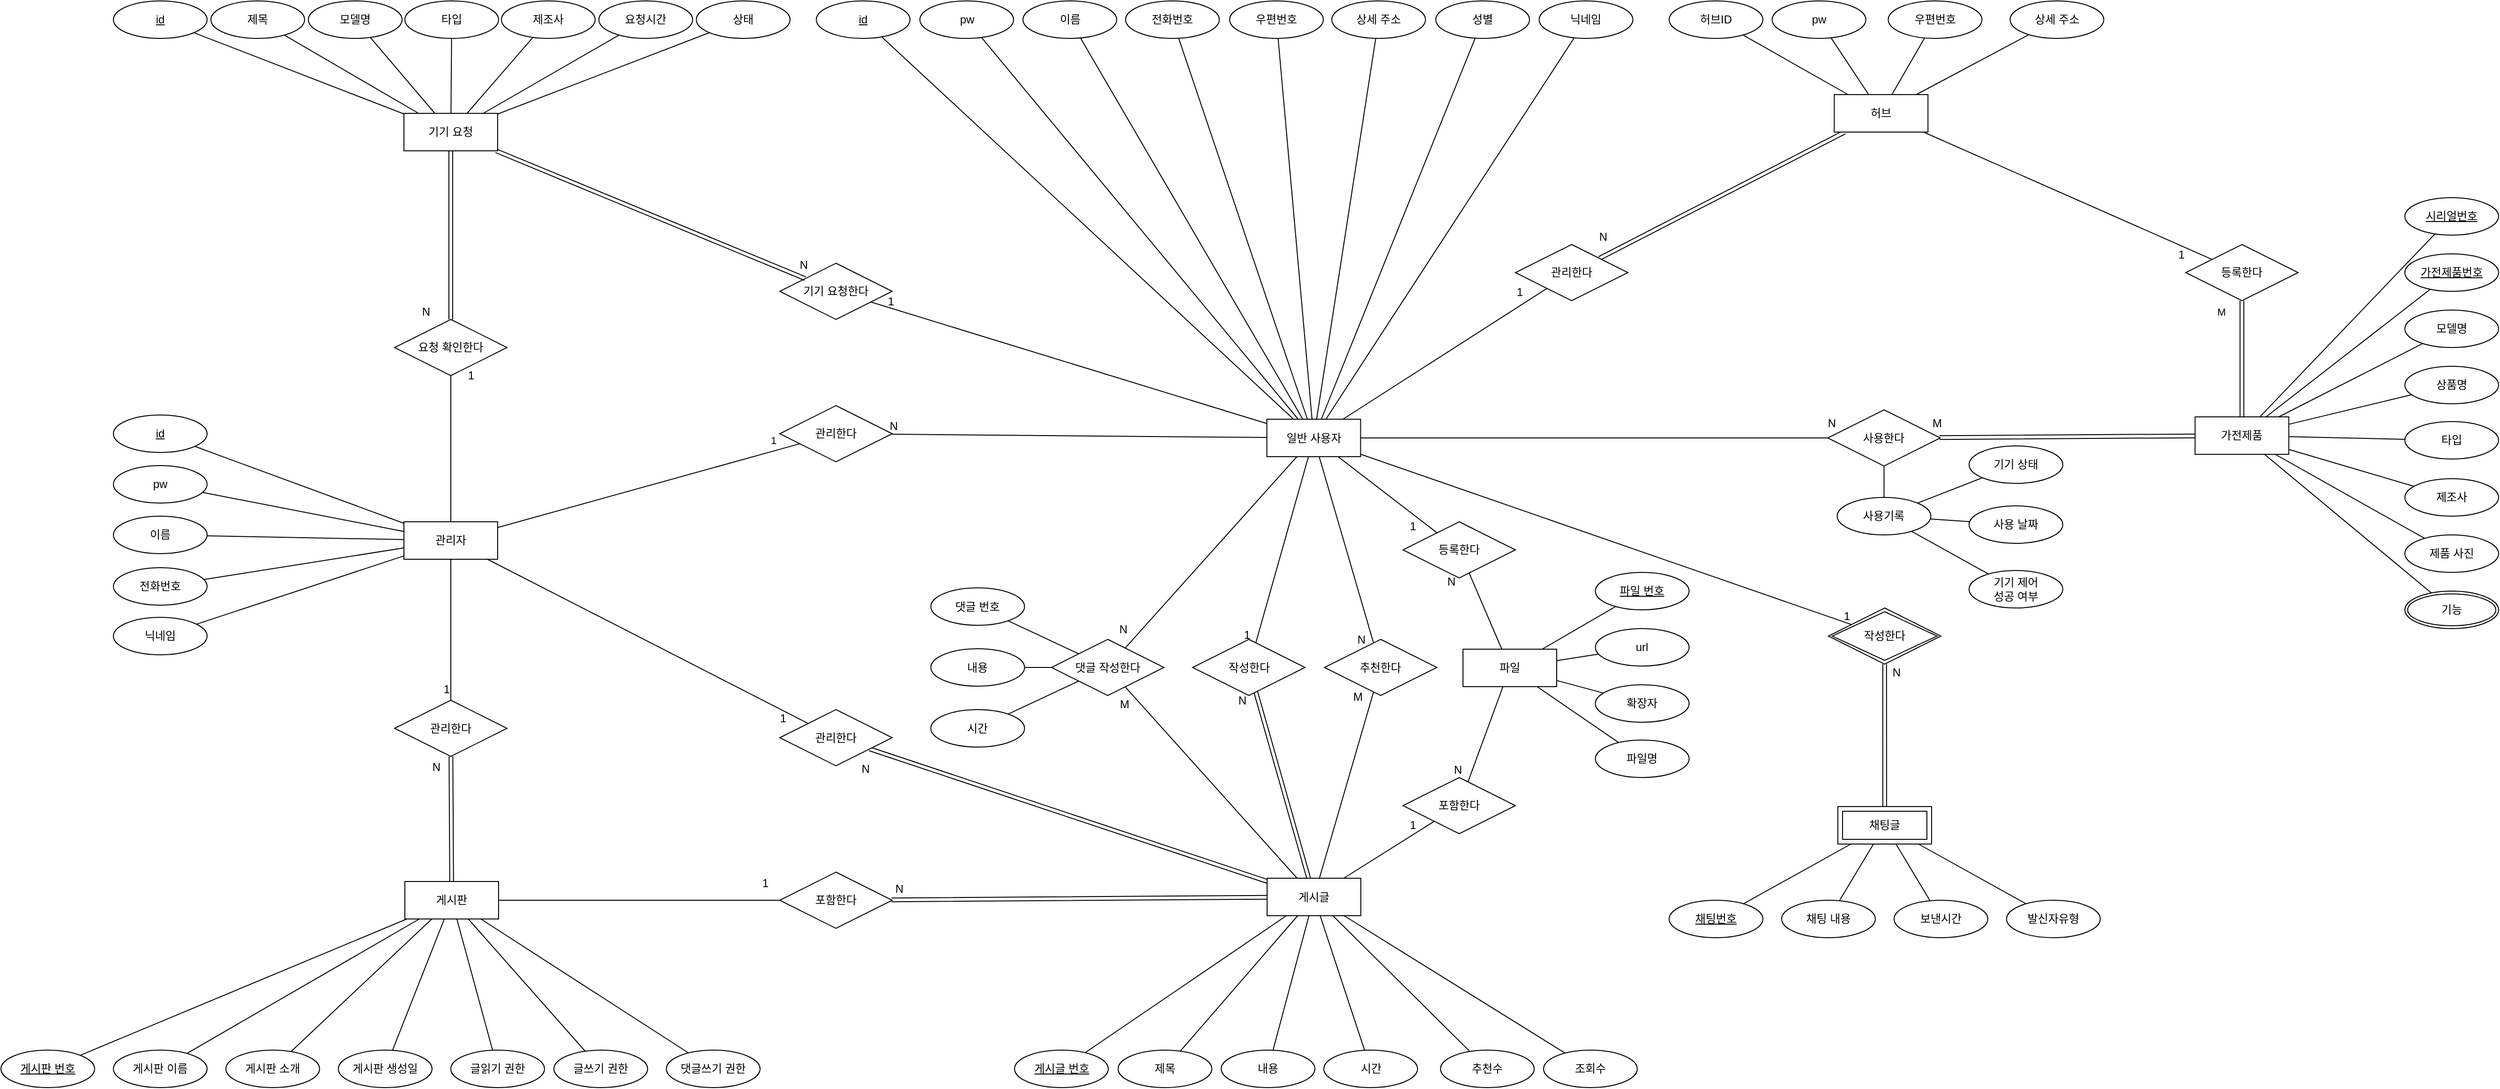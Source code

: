 <mxfile version="24.4.0" type="github">
  <diagram id="R2lEEEUBdFMjLlhIrx00" name="Page-1">
    <mxGraphModel dx="2443" dy="1958" grid="1" gridSize="10" guides="1" tooltips="1" connect="1" arrows="1" fold="1" page="1" pageScale="1" pageWidth="850" pageHeight="1100" math="0" shadow="0" extFonts="Permanent Marker^https://fonts.googleapis.com/css?family=Permanent+Marker">
      <root>
        <mxCell id="0" />
        <mxCell id="1" parent="0" />
        <mxCell id="zzOYVuTNmJR2LdVduC2C-1" value="일반 사용자" style="whiteSpace=wrap;html=1;align=center;" parent="1" vertex="1">
          <mxGeometry x="700.74" y="286.5" width="100" height="40" as="geometry" />
        </mxCell>
        <mxCell id="zzOYVuTNmJR2LdVduC2C-2" value="id" style="ellipse;whiteSpace=wrap;html=1;align=center;fontStyle=4;" parent="1" vertex="1">
          <mxGeometry x="220" y="-160" width="100" height="40" as="geometry" />
        </mxCell>
        <mxCell id="zzOYVuTNmJR2LdVduC2C-3" value="pw" style="ellipse;whiteSpace=wrap;html=1;align=center;" parent="1" vertex="1">
          <mxGeometry x="330.51" y="-160" width="100" height="40" as="geometry" />
        </mxCell>
        <mxCell id="zzOYVuTNmJR2LdVduC2C-4" value="이름" style="ellipse;whiteSpace=wrap;html=1;align=center;" parent="1" vertex="1">
          <mxGeometry x="440.51" y="-160" width="100" height="40" as="geometry" />
        </mxCell>
        <mxCell id="zzOYVuTNmJR2LdVduC2C-5" value="전화번호" style="ellipse;whiteSpace=wrap;html=1;align=center;" parent="1" vertex="1">
          <mxGeometry x="550.0" y="-160" width="100" height="40" as="geometry" />
        </mxCell>
        <mxCell id="zzOYVuTNmJR2LdVduC2C-6" value="성별" style="ellipse;whiteSpace=wrap;html=1;align=center;" parent="1" vertex="1">
          <mxGeometry x="880.99" y="-160" width="100" height="40" as="geometry" />
        </mxCell>
        <mxCell id="zzOYVuTNmJR2LdVduC2C-7" value="우편번호" style="ellipse;whiteSpace=wrap;html=1;align=center;" parent="1" vertex="1">
          <mxGeometry x="1363.75" y="-160" width="100" height="40" as="geometry" />
        </mxCell>
        <mxCell id="zzOYVuTNmJR2LdVduC2C-8" value="상세 주소" style="ellipse;whiteSpace=wrap;html=1;align=center;" parent="1" vertex="1">
          <mxGeometry x="1493.75" y="-160" width="100" height="40" as="geometry" />
        </mxCell>
        <mxCell id="zzOYVuTNmJR2LdVduC2C-9" value="" style="endArrow=none;html=1;rounded=0;" parent="1" source="zzOYVuTNmJR2LdVduC2C-2" target="zzOYVuTNmJR2LdVduC2C-1" edge="1">
          <mxGeometry relative="1" as="geometry">
            <mxPoint x="461" y="232" as="sourcePoint" />
            <mxPoint x="221" y="305" as="targetPoint" />
          </mxGeometry>
        </mxCell>
        <mxCell id="zzOYVuTNmJR2LdVduC2C-10" value="" style="endArrow=none;html=1;rounded=0;" parent="1" source="zzOYVuTNmJR2LdVduC2C-3" target="zzOYVuTNmJR2LdVduC2C-1" edge="1">
          <mxGeometry relative="1" as="geometry">
            <mxPoint x="765" y="235" as="sourcePoint" />
            <mxPoint x="944" y="310" as="targetPoint" />
          </mxGeometry>
        </mxCell>
        <mxCell id="zzOYVuTNmJR2LdVduC2C-11" value="" style="endArrow=none;html=1;rounded=0;" parent="1" source="zzOYVuTNmJR2LdVduC2C-4" target="zzOYVuTNmJR2LdVduC2C-1" edge="1">
          <mxGeometry relative="1" as="geometry">
            <mxPoint x="775" y="245" as="sourcePoint" />
            <mxPoint x="954" y="320" as="targetPoint" />
          </mxGeometry>
        </mxCell>
        <mxCell id="zzOYVuTNmJR2LdVduC2C-12" value="" style="endArrow=none;html=1;rounded=0;" parent="1" source="zzOYVuTNmJR2LdVduC2C-7" target="zzOYVuTNmJR2LdVduC2C-161" edge="1">
          <mxGeometry relative="1" as="geometry">
            <mxPoint x="1549.74" y="243.39" as="sourcePoint" />
            <mxPoint x="1370.833" y="-40" as="targetPoint" />
          </mxGeometry>
        </mxCell>
        <mxCell id="zzOYVuTNmJR2LdVduC2C-13" value="" style="endArrow=none;html=1;rounded=0;" parent="1" source="zzOYVuTNmJR2LdVduC2C-8" target="zzOYVuTNmJR2LdVduC2C-161" edge="1">
          <mxGeometry relative="1" as="geometry">
            <mxPoint x="1559.74" y="253.39" as="sourcePoint" />
            <mxPoint x="1392.5" y="-40" as="targetPoint" />
          </mxGeometry>
        </mxCell>
        <mxCell id="zzOYVuTNmJR2LdVduC2C-14" value="" style="endArrow=none;html=1;rounded=0;" parent="1" source="zzOYVuTNmJR2LdVduC2C-5" target="zzOYVuTNmJR2LdVduC2C-1" edge="1">
          <mxGeometry relative="1" as="geometry">
            <mxPoint x="805" y="275" as="sourcePoint" />
            <mxPoint x="984" y="350" as="targetPoint" />
          </mxGeometry>
        </mxCell>
        <mxCell id="zzOYVuTNmJR2LdVduC2C-15" value="" style="endArrow=none;html=1;rounded=0;" parent="1" source="zzOYVuTNmJR2LdVduC2C-6" target="zzOYVuTNmJR2LdVduC2C-1" edge="1">
          <mxGeometry relative="1" as="geometry">
            <mxPoint x="815" y="285" as="sourcePoint" />
            <mxPoint x="994" y="360" as="targetPoint" />
          </mxGeometry>
        </mxCell>
        <mxCell id="zzOYVuTNmJR2LdVduC2C-16" value="닉네임" style="ellipse;whiteSpace=wrap;html=1;align=center;" parent="1" vertex="1">
          <mxGeometry x="991.26" y="-160" width="100" height="40" as="geometry" />
        </mxCell>
        <mxCell id="zzOYVuTNmJR2LdVduC2C-17" value="" style="endArrow=none;html=1;rounded=0;" parent="1" source="zzOYVuTNmJR2LdVduC2C-16" target="zzOYVuTNmJR2LdVduC2C-1" edge="1">
          <mxGeometry relative="1" as="geometry">
            <mxPoint x="1467" y="229" as="sourcePoint" />
            <mxPoint x="1041" y="319" as="targetPoint" />
          </mxGeometry>
        </mxCell>
        <mxCell id="zzOYVuTNmJR2LdVduC2C-18" value="게시글" style="whiteSpace=wrap;html=1;align=center;" parent="1" vertex="1">
          <mxGeometry x="701" y="776.5" width="100" height="40" as="geometry" />
        </mxCell>
        <mxCell id="zzOYVuTNmJR2LdVduC2C-19" value="" style="endArrow=none;html=1;rounded=0;" parent="1" source="zzOYVuTNmJR2LdVduC2C-96" target="zzOYVuTNmJR2LdVduC2C-18" edge="1">
          <mxGeometry relative="1" as="geometry">
            <mxPoint x="411" y="722" as="sourcePoint" />
            <mxPoint x="171" y="795" as="targetPoint" />
          </mxGeometry>
        </mxCell>
        <mxCell id="zzOYVuTNmJR2LdVduC2C-20" value="" style="endArrow=none;html=1;rounded=0;" parent="1" source="zzOYVuTNmJR2LdVduC2C-91" target="zzOYVuTNmJR2LdVduC2C-18" edge="1">
          <mxGeometry relative="1" as="geometry">
            <mxPoint x="725" y="735" as="sourcePoint" />
            <mxPoint x="904" y="810" as="targetPoint" />
          </mxGeometry>
        </mxCell>
        <mxCell id="zzOYVuTNmJR2LdVduC2C-21" value="" style="endArrow=none;html=1;rounded=0;" parent="1" source="zzOYVuTNmJR2LdVduC2C-92" target="zzOYVuTNmJR2LdVduC2C-18" edge="1">
          <mxGeometry relative="1" as="geometry">
            <mxPoint x="755" y="765" as="sourcePoint" />
            <mxPoint x="934" y="840" as="targetPoint" />
          </mxGeometry>
        </mxCell>
        <mxCell id="zzOYVuTNmJR2LdVduC2C-22" value="" style="endArrow=none;html=1;rounded=0;" parent="1" source="zzOYVuTNmJR2LdVduC2C-93" target="zzOYVuTNmJR2LdVduC2C-18" edge="1">
          <mxGeometry relative="1" as="geometry">
            <mxPoint x="1112" y="726" as="sourcePoint" />
            <mxPoint x="977" y="800" as="targetPoint" />
          </mxGeometry>
        </mxCell>
        <mxCell id="zzOYVuTNmJR2LdVduC2C-23" value="" style="endArrow=none;html=1;rounded=0;" parent="1" source="zzOYVuTNmJR2LdVduC2C-94" target="zzOYVuTNmJR2LdVduC2C-18" edge="1">
          <mxGeometry relative="1" as="geometry">
            <mxPoint x="1252" y="733" as="sourcePoint" />
            <mxPoint x="1001" y="814" as="targetPoint" />
          </mxGeometry>
        </mxCell>
        <mxCell id="zzOYVuTNmJR2LdVduC2C-24" value="" style="endArrow=none;html=1;rounded=0;" parent="1" source="zzOYVuTNmJR2LdVduC2C-95" target="zzOYVuTNmJR2LdVduC2C-18" edge="1">
          <mxGeometry relative="1" as="geometry">
            <mxPoint x="1495" y="718" as="sourcePoint" />
            <mxPoint x="991" y="811" as="targetPoint" />
          </mxGeometry>
        </mxCell>
        <mxCell id="zzOYVuTNmJR2LdVduC2C-25" value="" style="endArrow=none;html=1;rounded=0;" parent="1" source="zzOYVuTNmJR2LdVduC2C-1" target="zzOYVuTNmJR2LdVduC2C-89" edge="1">
          <mxGeometry relative="1" as="geometry">
            <mxPoint x="401" y="390" as="sourcePoint" />
            <mxPoint x="561" y="390" as="targetPoint" />
          </mxGeometry>
        </mxCell>
        <mxCell id="zzOYVuTNmJR2LdVduC2C-26" value="N" style="resizable=0;html=1;whiteSpace=wrap;align=right;verticalAlign=bottom;" parent="zzOYVuTNmJR2LdVduC2C-25" connectable="0" vertex="1">
          <mxGeometry x="1" relative="1" as="geometry">
            <mxPoint x="10" y="-7" as="offset" />
          </mxGeometry>
        </mxCell>
        <mxCell id="zzOYVuTNmJR2LdVduC2C-27" value="" style="endArrow=none;html=1;rounded=0;" parent="1" source="zzOYVuTNmJR2LdVduC2C-161" target="zzOYVuTNmJR2LdVduC2C-162" edge="1">
          <mxGeometry relative="1" as="geometry">
            <mxPoint x="1295.58" as="sourcePoint" />
            <mxPoint x="1291.754" y="110.432" as="targetPoint" />
          </mxGeometry>
        </mxCell>
        <mxCell id="zzOYVuTNmJR2LdVduC2C-28" value="1" style="resizable=0;html=1;whiteSpace=wrap;align=right;verticalAlign=bottom;" parent="zzOYVuTNmJR2LdVduC2C-27" connectable="0" vertex="1">
          <mxGeometry x="1" relative="1" as="geometry">
            <mxPoint x="-28" y="4" as="offset" />
          </mxGeometry>
        </mxCell>
        <mxCell id="zzOYVuTNmJR2LdVduC2C-29" value="" style="endArrow=none;html=1;rounded=0;" parent="1" source="zzOYVuTNmJR2LdVduC2C-1" target="zzOYVuTNmJR2LdVduC2C-72" edge="1">
          <mxGeometry relative="1" as="geometry">
            <mxPoint x="611" y="416.5" as="sourcePoint" />
            <mxPoint x="771" y="416.5" as="targetPoint" />
          </mxGeometry>
        </mxCell>
        <mxCell id="zzOYVuTNmJR2LdVduC2C-30" value="N" style="resizable=0;html=1;whiteSpace=wrap;align=right;verticalAlign=bottom;" parent="zzOYVuTNmJR2LdVduC2C-29" connectable="0" vertex="1">
          <mxGeometry x="1" relative="1" as="geometry">
            <mxPoint x="9" as="offset" />
          </mxGeometry>
        </mxCell>
        <mxCell id="zzOYVuTNmJR2LdVduC2C-31" value="1" style="endArrow=none;html=1;rounded=0;" parent="1" source="zzOYVuTNmJR2LdVduC2C-97" target="zzOYVuTNmJR2LdVduC2C-72" edge="1">
          <mxGeometry x="0.843" y="11" relative="1" as="geometry">
            <mxPoint x="611" y="416.5" as="sourcePoint" />
            <mxPoint x="771" y="416.5" as="targetPoint" />
            <mxPoint as="offset" />
          </mxGeometry>
        </mxCell>
        <mxCell id="zzOYVuTNmJR2LdVduC2C-32" value="1" style="resizable=0;html=1;whiteSpace=wrap;align=right;verticalAlign=bottom;" parent="zzOYVuTNmJR2LdVduC2C-31" connectable="0" vertex="1">
          <mxGeometry x="1" relative="1" as="geometry">
            <mxPoint x="-1" y="1" as="offset" />
          </mxGeometry>
        </mxCell>
        <mxCell id="zzOYVuTNmJR2LdVduC2C-33" value="작성한다" style="shape=rhombus;perimeter=rhombusPerimeter;whiteSpace=wrap;html=1;align=center;" parent="1" vertex="1">
          <mxGeometry x="621.51" y="521.5" width="120" height="60" as="geometry" />
        </mxCell>
        <mxCell id="zzOYVuTNmJR2LdVduC2C-34" value="추천한다" style="shape=rhombus;perimeter=rhombusPerimeter;whiteSpace=wrap;html=1;align=center;" parent="1" vertex="1">
          <mxGeometry x="762.19" y="521.5" width="120" height="60" as="geometry" />
        </mxCell>
        <mxCell id="zzOYVuTNmJR2LdVduC2C-35" value="관리한다" style="shape=rhombus;perimeter=rhombusPerimeter;whiteSpace=wrap;html=1;align=center;" parent="1" vertex="1">
          <mxGeometry x="-230" y="586.5" width="120" height="60" as="geometry" />
        </mxCell>
        <mxCell id="zzOYVuTNmJR2LdVduC2C-36" value="" style="endArrow=none;html=1;rounded=0;" parent="1" source="zzOYVuTNmJR2LdVduC2C-18" target="zzOYVuTNmJR2LdVduC2C-34" edge="1">
          <mxGeometry relative="1" as="geometry">
            <mxPoint x="381" y="606.5" as="sourcePoint" />
            <mxPoint x="541" y="606.5" as="targetPoint" />
          </mxGeometry>
        </mxCell>
        <mxCell id="zzOYVuTNmJR2LdVduC2C-37" value="M" style="resizable=0;html=1;whiteSpace=wrap;align=right;verticalAlign=bottom;" parent="zzOYVuTNmJR2LdVduC2C-36" connectable="0" vertex="1">
          <mxGeometry x="1" relative="1" as="geometry">
            <mxPoint x="-10" y="14" as="offset" />
          </mxGeometry>
        </mxCell>
        <mxCell id="zzOYVuTNmJR2LdVduC2C-38" value="" style="endArrow=none;html=1;rounded=0;" parent="1" source="zzOYVuTNmJR2LdVduC2C-1" target="zzOYVuTNmJR2LdVduC2C-34" edge="1">
          <mxGeometry relative="1" as="geometry">
            <mxPoint x="381" y="606.5" as="sourcePoint" />
            <mxPoint x="541" y="606.5" as="targetPoint" />
          </mxGeometry>
        </mxCell>
        <mxCell id="zzOYVuTNmJR2LdVduC2C-39" value="N" style="resizable=0;html=1;whiteSpace=wrap;align=right;verticalAlign=bottom;" parent="zzOYVuTNmJR2LdVduC2C-38" connectable="0" vertex="1">
          <mxGeometry x="1" relative="1" as="geometry">
            <mxPoint x="-7" y="5" as="offset" />
          </mxGeometry>
        </mxCell>
        <mxCell id="zzOYVuTNmJR2LdVduC2C-40" value="" style="endArrow=none;html=1;rounded=0;" parent="1" source="zzOYVuTNmJR2LdVduC2C-1" target="zzOYVuTNmJR2LdVduC2C-33" edge="1">
          <mxGeometry relative="1" as="geometry">
            <mxPoint x="381" y="606.5" as="sourcePoint" />
            <mxPoint x="541" y="606.5" as="targetPoint" />
          </mxGeometry>
        </mxCell>
        <mxCell id="zzOYVuTNmJR2LdVduC2C-41" value="1" style="resizable=0;html=1;whiteSpace=wrap;align=right;verticalAlign=bottom;" parent="zzOYVuTNmJR2LdVduC2C-40" connectable="0" vertex="1">
          <mxGeometry x="1" relative="1" as="geometry">
            <mxPoint x="-4" as="offset" />
          </mxGeometry>
        </mxCell>
        <mxCell id="zzOYVuTNmJR2LdVduC2C-42" value="" style="shape=link;html=1;rounded=0;" parent="1" source="zzOYVuTNmJR2LdVduC2C-18" target="zzOYVuTNmJR2LdVduC2C-33" edge="1">
          <mxGeometry relative="1" as="geometry">
            <mxPoint x="381" y="606.5" as="sourcePoint" />
            <mxPoint x="541" y="606.5" as="targetPoint" />
          </mxGeometry>
        </mxCell>
        <mxCell id="zzOYVuTNmJR2LdVduC2C-43" value="N" style="resizable=0;html=1;whiteSpace=wrap;align=right;verticalAlign=bottom;" parent="zzOYVuTNmJR2LdVduC2C-42" connectable="0" vertex="1">
          <mxGeometry x="1" relative="1" as="geometry">
            <mxPoint x="-8" y="18" as="offset" />
          </mxGeometry>
        </mxCell>
        <mxCell id="zzOYVuTNmJR2LdVduC2C-44" value="" style="endArrow=none;html=1;rounded=0;" parent="1" source="zzOYVuTNmJR2LdVduC2C-97" target="zzOYVuTNmJR2LdVduC2C-35" edge="1">
          <mxGeometry relative="1" as="geometry">
            <mxPoint x="744" y="336.5" as="sourcePoint" />
            <mxPoint x="569" y="545.5" as="targetPoint" />
          </mxGeometry>
        </mxCell>
        <mxCell id="zzOYVuTNmJR2LdVduC2C-45" value="1" style="resizable=0;html=1;whiteSpace=wrap;align=right;verticalAlign=bottom;" parent="zzOYVuTNmJR2LdVduC2C-44" connectable="0" vertex="1">
          <mxGeometry x="1" relative="1" as="geometry">
            <mxPoint y="-3" as="offset" />
          </mxGeometry>
        </mxCell>
        <mxCell id="zzOYVuTNmJR2LdVduC2C-46" value="" style="shape=link;html=1;rounded=0;" parent="1" source="zzOYVuTNmJR2LdVduC2C-112" target="zzOYVuTNmJR2LdVduC2C-35" edge="1">
          <mxGeometry relative="1" as="geometry">
            <mxPoint x="450" y="796.5" as="sourcePoint" />
            <mxPoint x="540" y="591.5" as="targetPoint" />
          </mxGeometry>
        </mxCell>
        <mxCell id="zzOYVuTNmJR2LdVduC2C-47" value="N" style="resizable=0;html=1;whiteSpace=wrap;align=right;verticalAlign=bottom;" parent="zzOYVuTNmJR2LdVduC2C-46" connectable="0" vertex="1">
          <mxGeometry x="1" relative="1" as="geometry">
            <mxPoint x="-10" y="20" as="offset" />
          </mxGeometry>
        </mxCell>
        <mxCell id="zzOYVuTNmJR2LdVduC2C-48" value="댓글 작성한다" style="shape=rhombus;perimeter=rhombusPerimeter;whiteSpace=wrap;html=1;align=center;" parent="1" vertex="1">
          <mxGeometry x="470.99" y="521.5" width="120" height="60" as="geometry" />
        </mxCell>
        <mxCell id="zzOYVuTNmJR2LdVduC2C-49" value="" style="endArrow=none;html=1;rounded=0;" parent="1" source="zzOYVuTNmJR2LdVduC2C-18" target="zzOYVuTNmJR2LdVduC2C-48" edge="1">
          <mxGeometry relative="1" as="geometry">
            <mxPoint x="844" y="866.5" as="sourcePoint" />
            <mxPoint x="961" y="686.5" as="targetPoint" />
          </mxGeometry>
        </mxCell>
        <mxCell id="zzOYVuTNmJR2LdVduC2C-50" value="M" style="resizable=0;html=1;whiteSpace=wrap;align=right;verticalAlign=bottom;" parent="zzOYVuTNmJR2LdVduC2C-49" connectable="0" vertex="1">
          <mxGeometry x="1" relative="1" as="geometry">
            <mxPoint x="6" y="27" as="offset" />
          </mxGeometry>
        </mxCell>
        <mxCell id="zzOYVuTNmJR2LdVduC2C-51" value="" style="endArrow=none;html=1;rounded=0;" parent="1" source="zzOYVuTNmJR2LdVduC2C-1" target="zzOYVuTNmJR2LdVduC2C-48" edge="1">
          <mxGeometry relative="1" as="geometry">
            <mxPoint x="961" y="456.5" as="sourcePoint" />
            <mxPoint x="961" y="686.5" as="targetPoint" />
          </mxGeometry>
        </mxCell>
        <mxCell id="zzOYVuTNmJR2LdVduC2C-52" value="N" style="resizable=0;html=1;whiteSpace=wrap;align=right;verticalAlign=bottom;" parent="zzOYVuTNmJR2LdVduC2C-51" connectable="0" vertex="1">
          <mxGeometry x="1" relative="1" as="geometry">
            <mxPoint x="4" y="-11" as="offset" />
          </mxGeometry>
        </mxCell>
        <mxCell id="zzOYVuTNmJR2LdVduC2C-53" value="" style="endArrow=none;html=1;rounded=0;" parent="1" source="zzOYVuTNmJR2LdVduC2C-191" target="zzOYVuTNmJR2LdVduC2C-192" edge="1">
          <mxGeometry relative="1" as="geometry">
            <mxPoint x="1127" y="910" as="sourcePoint" />
            <mxPoint x="942.991" y="572.5" as="targetPoint" />
          </mxGeometry>
        </mxCell>
        <mxCell id="zzOYVuTNmJR2LdVduC2C-54" value="N" style="resizable=0;html=1;whiteSpace=wrap;align=right;verticalAlign=bottom;" parent="zzOYVuTNmJR2LdVduC2C-53" connectable="0" vertex="1">
          <mxGeometry x="1" relative="1" as="geometry">
            <mxPoint x="-13" y="18" as="offset" />
          </mxGeometry>
        </mxCell>
        <mxCell id="zzOYVuTNmJR2LdVduC2C-55" value="" style="endArrow=none;html=1;rounded=0;" parent="1" source="zzOYVuTNmJR2LdVduC2C-1" target="zzOYVuTNmJR2LdVduC2C-192" edge="1">
          <mxGeometry relative="1" as="geometry">
            <mxPoint x="1421" y="450" as="sourcePoint" />
            <mxPoint x="942.975" y="530.507" as="targetPoint" />
          </mxGeometry>
        </mxCell>
        <mxCell id="zzOYVuTNmJR2LdVduC2C-56" value="1" style="resizable=0;html=1;whiteSpace=wrap;align=right;verticalAlign=bottom;" parent="zzOYVuTNmJR2LdVduC2C-55" connectable="0" vertex="1">
          <mxGeometry x="1" relative="1" as="geometry">
            <mxPoint x="-21" y="2" as="offset" />
          </mxGeometry>
        </mxCell>
        <mxCell id="zzOYVuTNmJR2LdVduC2C-57" value="&lt;u&gt;파일 번호&lt;/u&gt;" style="ellipse;whiteSpace=wrap;html=1;align=center;" parent="1" vertex="1">
          <mxGeometry x="1051.26" y="450" width="100" height="40" as="geometry" />
        </mxCell>
        <mxCell id="zzOYVuTNmJR2LdVduC2C-58" value="" style="endArrow=none;html=1;rounded=0;" parent="1" source="zzOYVuTNmJR2LdVduC2C-191" target="zzOYVuTNmJR2LdVduC2C-57" edge="1">
          <mxGeometry relative="1" as="geometry">
            <mxPoint x="948.719" y="447.365" as="sourcePoint" />
            <mxPoint x="575.33" y="537" as="targetPoint" />
          </mxGeometry>
        </mxCell>
        <mxCell id="zzOYVuTNmJR2LdVduC2C-59" value="" style="endArrow=none;html=1;rounded=0;" parent="1" source="zzOYVuTNmJR2LdVduC2C-48" target="zzOYVuTNmJR2LdVduC2C-69" edge="1">
          <mxGeometry relative="1" as="geometry">
            <mxPoint x="465.59" y="592.5" as="sourcePoint" />
            <mxPoint x="48.59" y="611.5" as="targetPoint" />
          </mxGeometry>
        </mxCell>
        <mxCell id="zzOYVuTNmJR2LdVduC2C-60" value="" style="endArrow=none;html=1;rounded=0;" parent="1" source="zzOYVuTNmJR2LdVduC2C-48" target="zzOYVuTNmJR2LdVduC2C-70" edge="1">
          <mxGeometry relative="1" as="geometry">
            <mxPoint x="469.59" y="571.5" as="sourcePoint" />
            <mxPoint x="58.59" y="621.5" as="targetPoint" />
          </mxGeometry>
        </mxCell>
        <mxCell id="zzOYVuTNmJR2LdVduC2C-61" value="" style="endArrow=none;html=1;rounded=0;" parent="1" source="zzOYVuTNmJR2LdVduC2C-48" target="zzOYVuTNmJR2LdVduC2C-71" edge="1">
          <mxGeometry relative="1" as="geometry">
            <mxPoint x="453.59" y="564.5" as="sourcePoint" />
            <mxPoint x="68.59" y="631.5" as="targetPoint" />
          </mxGeometry>
        </mxCell>
        <mxCell id="zzOYVuTNmJR2LdVduC2C-62" value="url" style="ellipse;whiteSpace=wrap;html=1;align=center;" parent="1" vertex="1">
          <mxGeometry x="1051.26" y="510" width="100" height="40" as="geometry" />
        </mxCell>
        <mxCell id="zzOYVuTNmJR2LdVduC2C-63" value="" style="endArrow=none;html=1;rounded=0;" parent="1" source="zzOYVuTNmJR2LdVduC2C-191" target="zzOYVuTNmJR2LdVduC2C-62" edge="1">
          <mxGeometry relative="1" as="geometry">
            <mxPoint x="965.068" y="455.539" as="sourcePoint" />
            <mxPoint x="565.33" y="527" as="targetPoint" />
          </mxGeometry>
        </mxCell>
        <mxCell id="zzOYVuTNmJR2LdVduC2C-64" value="확장자" style="ellipse;whiteSpace=wrap;html=1;align=center;" parent="1" vertex="1">
          <mxGeometry x="1051.26" y="570" width="100" height="40" as="geometry" />
        </mxCell>
        <mxCell id="zzOYVuTNmJR2LdVduC2C-65" value="" style="endArrow=none;html=1;rounded=0;" parent="1" source="zzOYVuTNmJR2LdVduC2C-191" target="zzOYVuTNmJR2LdVduC2C-64" edge="1">
          <mxGeometry relative="1" as="geometry">
            <mxPoint x="962.358" y="472.816" as="sourcePoint" />
            <mxPoint x="555.33" y="517" as="targetPoint" />
          </mxGeometry>
        </mxCell>
        <mxCell id="zzOYVuTNmJR2LdVduC2C-66" value="파일명" style="ellipse;whiteSpace=wrap;html=1;align=center;" parent="1" vertex="1">
          <mxGeometry x="1051.26" y="629" width="100" height="40" as="geometry" />
        </mxCell>
        <mxCell id="zzOYVuTNmJR2LdVduC2C-67" value="" style="endArrow=none;html=1;rounded=0;" parent="1" source="zzOYVuTNmJR2LdVduC2C-191" target="zzOYVuTNmJR2LdVduC2C-66" edge="1">
          <mxGeometry relative="1" as="geometry">
            <mxPoint x="947.75" y="480.12" as="sourcePoint" />
            <mxPoint x="545.33" y="507" as="targetPoint" />
          </mxGeometry>
        </mxCell>
        <mxCell id="zzOYVuTNmJR2LdVduC2C-68" value="" style="endArrow=none;html=1;rounded=0;" parent="1" source="zzOYVuTNmJR2LdVduC2C-89" target="zzOYVuTNmJR2LdVduC2C-90" edge="1">
          <mxGeometry relative="1" as="geometry">
            <mxPoint x="1359.26" y="330.5" as="sourcePoint" />
            <mxPoint x="1375.277" y="370.38" as="targetPoint" />
          </mxGeometry>
        </mxCell>
        <mxCell id="zzOYVuTNmJR2LdVduC2C-69" value="시간" style="ellipse;whiteSpace=wrap;html=1;align=center;" parent="1" vertex="1">
          <mxGeometry x="342.19" y="596.5" width="100" height="40" as="geometry" />
        </mxCell>
        <mxCell id="zzOYVuTNmJR2LdVduC2C-70" value="내용" style="ellipse;whiteSpace=wrap;html=1;align=center;" parent="1" vertex="1">
          <mxGeometry x="342.19" y="531.5" width="100" height="40" as="geometry" />
        </mxCell>
        <mxCell id="zzOYVuTNmJR2LdVduC2C-71" value="댓글 번호" style="ellipse;whiteSpace=wrap;html=1;align=center;" parent="1" vertex="1">
          <mxGeometry x="342.19" y="466.5" width="100" height="40" as="geometry" />
        </mxCell>
        <mxCell id="zzOYVuTNmJR2LdVduC2C-72" value="관리한다" style="shape=rhombus;perimeter=rhombusPerimeter;whiteSpace=wrap;html=1;align=center;" parent="1" vertex="1">
          <mxGeometry x="181" y="272" width="120" height="60" as="geometry" />
        </mxCell>
        <mxCell id="zzOYVuTNmJR2LdVduC2C-73" value="가전제품" style="whiteSpace=wrap;html=1;align=center;verticalAlign=middle;" parent="1" vertex="1">
          <mxGeometry x="1691.15" y="284" width="100" height="40" as="geometry" />
        </mxCell>
        <mxCell id="zzOYVuTNmJR2LdVduC2C-74" value="타입" style="ellipse;whiteSpace=wrap;html=1;align=center;" parent="1" vertex="1">
          <mxGeometry x="1915" y="289" width="100" height="40" as="geometry" />
        </mxCell>
        <mxCell id="zzOYVuTNmJR2LdVduC2C-75" value="제조사" style="ellipse;whiteSpace=wrap;html=1;align=center;" parent="1" vertex="1">
          <mxGeometry x="1915" y="350" width="100" height="40" as="geometry" />
        </mxCell>
        <mxCell id="zzOYVuTNmJR2LdVduC2C-76" value="" style="endArrow=none;html=1;rounded=0;" parent="1" source="zzOYVuTNmJR2LdVduC2C-73" target="zzOYVuTNmJR2LdVduC2C-83" edge="1">
          <mxGeometry relative="1" as="geometry">
            <mxPoint x="1851.15" y="374" as="sourcePoint" />
            <mxPoint x="2011.15" y="374" as="targetPoint" />
          </mxGeometry>
        </mxCell>
        <mxCell id="zzOYVuTNmJR2LdVduC2C-77" value="" style="endArrow=none;html=1;rounded=0;" parent="1" source="zzOYVuTNmJR2LdVduC2C-86" target="zzOYVuTNmJR2LdVduC2C-73" edge="1">
          <mxGeometry relative="1" as="geometry">
            <mxPoint x="1851.15" y="374" as="sourcePoint" />
            <mxPoint x="2011.15" y="374" as="targetPoint" />
          </mxGeometry>
        </mxCell>
        <mxCell id="zzOYVuTNmJR2LdVduC2C-78" value="" style="endArrow=none;html=1;rounded=0;" parent="1" source="zzOYVuTNmJR2LdVduC2C-74" target="zzOYVuTNmJR2LdVduC2C-73" edge="1">
          <mxGeometry relative="1" as="geometry">
            <mxPoint x="1591.15" y="230" as="sourcePoint" />
            <mxPoint x="1713.15" y="294" as="targetPoint" />
          </mxGeometry>
        </mxCell>
        <mxCell id="zzOYVuTNmJR2LdVduC2C-79" value="" style="endArrow=none;html=1;rounded=0;" parent="1" source="zzOYVuTNmJR2LdVduC2C-75" target="zzOYVuTNmJR2LdVduC2C-73" edge="1">
          <mxGeometry relative="1" as="geometry">
            <mxPoint x="1601.15" y="240" as="sourcePoint" />
            <mxPoint x="1723.15" y="304" as="targetPoint" />
          </mxGeometry>
        </mxCell>
        <mxCell id="zzOYVuTNmJR2LdVduC2C-80" value="" style="endArrow=none;html=1;rounded=0;" parent="1" source="zzOYVuTNmJR2LdVduC2C-87" target="zzOYVuTNmJR2LdVduC2C-73" edge="1">
          <mxGeometry relative="1" as="geometry">
            <mxPoint x="1611.15" y="250" as="sourcePoint" />
            <mxPoint x="1733.15" y="314" as="targetPoint" />
          </mxGeometry>
        </mxCell>
        <mxCell id="zzOYVuTNmJR2LdVduC2C-81" value="" style="endArrow=none;html=1;rounded=0;" parent="1" source="zzOYVuTNmJR2LdVduC2C-88" target="zzOYVuTNmJR2LdVduC2C-73" edge="1">
          <mxGeometry relative="1" as="geometry">
            <mxPoint x="1981.15" y="384" as="sourcePoint" />
            <mxPoint x="2141.15" y="384" as="targetPoint" />
          </mxGeometry>
        </mxCell>
        <mxCell id="zzOYVuTNmJR2LdVduC2C-82" value="M" style="shape=link;html=1;rounded=0;" parent="1" source="zzOYVuTNmJR2LdVduC2C-73" target="zzOYVuTNmJR2LdVduC2C-162" edge="1">
          <mxGeometry x="0.829" y="22" relative="1" as="geometry">
            <mxPoint x="1075.892" y="397.388" as="sourcePoint" />
            <mxPoint x="1291.837" y="169.526" as="targetPoint" />
            <mxPoint y="1" as="offset" />
          </mxGeometry>
        </mxCell>
        <mxCell id="zzOYVuTNmJR2LdVduC2C-83" value="상품명" style="ellipse;whiteSpace=wrap;html=1;align=center;" parent="1" vertex="1">
          <mxGeometry x="1915" y="230" width="100" height="40" as="geometry" />
        </mxCell>
        <mxCell id="zzOYVuTNmJR2LdVduC2C-84" value="" style="shape=link;html=1;rounded=0;" parent="1" source="zzOYVuTNmJR2LdVduC2C-89" target="zzOYVuTNmJR2LdVduC2C-73" edge="1">
          <mxGeometry relative="1" as="geometry">
            <mxPoint x="1569.26" y="300.5" as="sourcePoint" />
            <mxPoint x="2185.41" y="380.5" as="targetPoint" />
          </mxGeometry>
        </mxCell>
        <mxCell id="zzOYVuTNmJR2LdVduC2C-85" value="M" style="resizable=0;html=1;whiteSpace=wrap;align=left;verticalAlign=bottom;" parent="zzOYVuTNmJR2LdVduC2C-84" connectable="0" vertex="1">
          <mxGeometry x="-1" relative="1" as="geometry">
            <mxPoint x="-9" y="-7" as="offset" />
          </mxGeometry>
        </mxCell>
        <mxCell id="zzOYVuTNmJR2LdVduC2C-86" value="모델명" style="ellipse;whiteSpace=wrap;html=1;align=center;fontStyle=0;" parent="1" vertex="1">
          <mxGeometry x="1915" y="170" width="100" height="40" as="geometry" />
        </mxCell>
        <mxCell id="zzOYVuTNmJR2LdVduC2C-87" value="제품 사진" style="ellipse;whiteSpace=wrap;html=1;align=center;" parent="1" vertex="1">
          <mxGeometry x="1915" y="410" width="100" height="40" as="geometry" />
        </mxCell>
        <mxCell id="zzOYVuTNmJR2LdVduC2C-88" value="기능" style="ellipse;shape=doubleEllipse;margin=3;whiteSpace=wrap;html=1;align=center;" parent="1" vertex="1">
          <mxGeometry x="1915" y="470" width="100" height="40" as="geometry" />
        </mxCell>
        <mxCell id="zzOYVuTNmJR2LdVduC2C-89" value="사용한다" style="shape=rhombus;perimeter=rhombusPerimeter;whiteSpace=wrap;html=1;align=center;" parent="1" vertex="1">
          <mxGeometry x="1299.26" y="276.5" width="120" height="60" as="geometry" />
        </mxCell>
        <mxCell id="zzOYVuTNmJR2LdVduC2C-90" value="사용기록" style="ellipse;whiteSpace=wrap;html=1;align=center;" parent="1" vertex="1">
          <mxGeometry x="1309.26" y="370" width="100" height="40" as="geometry" />
        </mxCell>
        <mxCell id="zzOYVuTNmJR2LdVduC2C-91" value="제목" style="ellipse;whiteSpace=wrap;html=1;align=center;" parent="1" vertex="1">
          <mxGeometry x="542.02" y="960" width="100" height="40" as="geometry" />
        </mxCell>
        <mxCell id="zzOYVuTNmJR2LdVduC2C-92" value="내용" style="ellipse;whiteSpace=wrap;html=1;align=center;" parent="1" vertex="1">
          <mxGeometry x="652.02" y="960" width="100" height="40" as="geometry" />
        </mxCell>
        <mxCell id="zzOYVuTNmJR2LdVduC2C-93" value="시간" style="ellipse;whiteSpace=wrap;html=1;align=center;" parent="1" vertex="1">
          <mxGeometry x="761.51" y="960" width="100" height="40" as="geometry" />
        </mxCell>
        <mxCell id="zzOYVuTNmJR2LdVduC2C-94" value="추천수" style="ellipse;whiteSpace=wrap;html=1;align=center;" parent="1" vertex="1">
          <mxGeometry x="885.99" y="960" width="100" height="40" as="geometry" />
        </mxCell>
        <mxCell id="zzOYVuTNmJR2LdVduC2C-95" value="조회수" style="ellipse;whiteSpace=wrap;html=1;align=center;" parent="1" vertex="1">
          <mxGeometry x="995.99" y="960" width="100" height="40" as="geometry" />
        </mxCell>
        <mxCell id="zzOYVuTNmJR2LdVduC2C-96" value="게시글 번호" style="ellipse;whiteSpace=wrap;html=1;align=center;fontStyle=4;" parent="1" vertex="1">
          <mxGeometry x="431.51" y="960" width="100" height="40" as="geometry" />
        </mxCell>
        <mxCell id="zzOYVuTNmJR2LdVduC2C-97" value="관리자" style="whiteSpace=wrap;html=1;align=center;" parent="1" vertex="1">
          <mxGeometry x="-220" y="396" width="100" height="40" as="geometry" />
        </mxCell>
        <mxCell id="zzOYVuTNmJR2LdVduC2C-98" value="id" style="ellipse;whiteSpace=wrap;html=1;align=center;fontStyle=4;" parent="1" vertex="1">
          <mxGeometry x="-530" y="282" width="100" height="40" as="geometry" />
        </mxCell>
        <mxCell id="zzOYVuTNmJR2LdVduC2C-99" value="pw" style="ellipse;whiteSpace=wrap;html=1;align=center;" parent="1" vertex="1">
          <mxGeometry x="-530" y="336" width="100" height="40" as="geometry" />
        </mxCell>
        <mxCell id="zzOYVuTNmJR2LdVduC2C-100" value="이름" style="ellipse;whiteSpace=wrap;html=1;align=center;" parent="1" vertex="1">
          <mxGeometry x="-530" y="390" width="100" height="40" as="geometry" />
        </mxCell>
        <mxCell id="zzOYVuTNmJR2LdVduC2C-101" value="전화번호" style="ellipse;whiteSpace=wrap;html=1;align=center;" parent="1" vertex="1">
          <mxGeometry x="-530" y="445" width="100" height="40" as="geometry" />
        </mxCell>
        <mxCell id="zzOYVuTNmJR2LdVduC2C-102" value="닉네임" style="ellipse;whiteSpace=wrap;html=1;align=center;" parent="1" vertex="1">
          <mxGeometry x="-530" y="498" width="100" height="40" as="geometry" />
        </mxCell>
        <mxCell id="zzOYVuTNmJR2LdVduC2C-103" value="" style="endArrow=none;html=1;rounded=0;" parent="1" source="zzOYVuTNmJR2LdVduC2C-98" target="zzOYVuTNmJR2LdVduC2C-97" edge="1">
          <mxGeometry width="50" height="50" relative="1" as="geometry">
            <mxPoint x="-300" y="341" as="sourcePoint" />
            <mxPoint x="-250" y="291" as="targetPoint" />
          </mxGeometry>
        </mxCell>
        <mxCell id="zzOYVuTNmJR2LdVduC2C-104" value="" style="endArrow=none;html=1;rounded=0;" parent="1" source="zzOYVuTNmJR2LdVduC2C-99" target="zzOYVuTNmJR2LdVduC2C-97" edge="1">
          <mxGeometry width="50" height="50" relative="1" as="geometry">
            <mxPoint x="-365" y="325" as="sourcePoint" />
            <mxPoint x="-208" y="391" as="targetPoint" />
          </mxGeometry>
        </mxCell>
        <mxCell id="zzOYVuTNmJR2LdVduC2C-105" value="" style="endArrow=none;html=1;rounded=0;" parent="1" source="zzOYVuTNmJR2LdVduC2C-100" target="zzOYVuTNmJR2LdVduC2C-97" edge="1">
          <mxGeometry width="50" height="50" relative="1" as="geometry">
            <mxPoint x="-355" y="335" as="sourcePoint" />
            <mxPoint x="-200" y="451" as="targetPoint" />
          </mxGeometry>
        </mxCell>
        <mxCell id="zzOYVuTNmJR2LdVduC2C-106" value="" style="endArrow=none;html=1;rounded=0;" parent="1" source="zzOYVuTNmJR2LdVduC2C-101" target="zzOYVuTNmJR2LdVduC2C-97" edge="1">
          <mxGeometry width="50" height="50" relative="1" as="geometry">
            <mxPoint x="-345" y="345" as="sourcePoint" />
            <mxPoint x="-188" y="411" as="targetPoint" />
          </mxGeometry>
        </mxCell>
        <mxCell id="zzOYVuTNmJR2LdVduC2C-107" value="" style="endArrow=none;html=1;rounded=0;" parent="1" source="zzOYVuTNmJR2LdVduC2C-102" target="zzOYVuTNmJR2LdVduC2C-97" edge="1">
          <mxGeometry width="50" height="50" relative="1" as="geometry">
            <mxPoint x="-335" y="355" as="sourcePoint" />
            <mxPoint x="-178" y="421" as="targetPoint" />
          </mxGeometry>
        </mxCell>
        <mxCell id="zzOYVuTNmJR2LdVduC2C-108" value="pw" style="ellipse;whiteSpace=wrap;html=1;align=center;" parent="1" vertex="1">
          <mxGeometry x="1239.9" y="-160" width="100" height="40" as="geometry" />
        </mxCell>
        <mxCell id="zzOYVuTNmJR2LdVduC2C-109" value="" style="endArrow=none;html=1;rounded=0;" parent="1" source="zzOYVuTNmJR2LdVduC2C-161" target="zzOYVuTNmJR2LdVduC2C-108" edge="1">
          <mxGeometry relative="1" as="geometry">
            <mxPoint x="1350.173" y="-40" as="sourcePoint" />
            <mxPoint x="1828.34" y="-376.29" as="targetPoint" />
          </mxGeometry>
        </mxCell>
        <mxCell id="zzOYVuTNmJR2LdVduC2C-110" value="기기 제어&lt;div&gt;성공 여부&lt;/div&gt;" style="ellipse;whiteSpace=wrap;html=1;align=center;" parent="1" vertex="1">
          <mxGeometry x="1450.0" y="448" width="100" height="40" as="geometry" />
        </mxCell>
        <mxCell id="zzOYVuTNmJR2LdVduC2C-111" value="" style="endArrow=none;html=1;rounded=0;" parent="1" source="zzOYVuTNmJR2LdVduC2C-90" target="zzOYVuTNmJR2LdVduC2C-110" edge="1">
          <mxGeometry relative="1" as="geometry">
            <mxPoint x="1376" y="328" as="sourcePoint" />
            <mxPoint x="1402" y="361" as="targetPoint" />
          </mxGeometry>
        </mxCell>
        <mxCell id="zzOYVuTNmJR2LdVduC2C-112" value="게시&lt;span style=&quot;background-color: initial;&quot;&gt;판&lt;/span&gt;" style="whiteSpace=wrap;html=1;align=center;" parent="1" vertex="1">
          <mxGeometry x="-219" y="780" width="100" height="40" as="geometry" />
        </mxCell>
        <mxCell id="zzOYVuTNmJR2LdVduC2C-113" value="" style="shape=link;html=1;rounded=0;" parent="1" source="zzOYVuTNmJR2LdVduC2C-18" target="zzOYVuTNmJR2LdVduC2C-115" edge="1">
          <mxGeometry relative="1" as="geometry">
            <mxPoint x="240" y="920" as="sourcePoint" />
            <mxPoint x="350" y="850" as="targetPoint" />
          </mxGeometry>
        </mxCell>
        <mxCell id="zzOYVuTNmJR2LdVduC2C-114" value="N" style="resizable=0;html=1;whiteSpace=wrap;align=right;verticalAlign=bottom;" parent="zzOYVuTNmJR2LdVduC2C-113" connectable="0" vertex="1">
          <mxGeometry x="1" relative="1" as="geometry">
            <mxPoint x="2" y="30" as="offset" />
          </mxGeometry>
        </mxCell>
        <mxCell id="zzOYVuTNmJR2LdVduC2C-115" value="관리한다" style="shape=rhombus;perimeter=rhombusPerimeter;whiteSpace=wrap;html=1;align=center;" parent="1" vertex="1">
          <mxGeometry x="181" y="596.5" width="120" height="60" as="geometry" />
        </mxCell>
        <mxCell id="zzOYVuTNmJR2LdVduC2C-116" value="" style="endArrow=none;html=1;rounded=0;" parent="1" source="zzOYVuTNmJR2LdVduC2C-97" target="zzOYVuTNmJR2LdVduC2C-115" edge="1">
          <mxGeometry relative="1" as="geometry">
            <mxPoint x="231" y="338" as="sourcePoint" />
            <mxPoint x="51" y="755" as="targetPoint" />
          </mxGeometry>
        </mxCell>
        <mxCell id="zzOYVuTNmJR2LdVduC2C-117" value="1" style="resizable=0;html=1;whiteSpace=wrap;align=right;verticalAlign=bottom;" parent="zzOYVuTNmJR2LdVduC2C-116" connectable="0" vertex="1">
          <mxGeometry x="1" relative="1" as="geometry">
            <mxPoint x="-22" y="3" as="offset" />
          </mxGeometry>
        </mxCell>
        <mxCell id="zzOYVuTNmJR2LdVduC2C-118" value="포함한다" style="shape=rhombus;perimeter=rhombusPerimeter;whiteSpace=wrap;html=1;align=center;" parent="1" vertex="1">
          <mxGeometry x="181" y="770" width="120" height="60" as="geometry" />
        </mxCell>
        <mxCell id="zzOYVuTNmJR2LdVduC2C-119" value="" style="endArrow=none;html=1;rounded=0;" parent="1" source="zzOYVuTNmJR2LdVduC2C-118" target="zzOYVuTNmJR2LdVduC2C-112" edge="1">
          <mxGeometry relative="1" as="geometry">
            <mxPoint x="231" y="338" as="sourcePoint" />
            <mxPoint x="51" y="755" as="targetPoint" />
          </mxGeometry>
        </mxCell>
        <mxCell id="zzOYVuTNmJR2LdVduC2C-120" value="1" style="resizable=0;html=1;whiteSpace=wrap;align=right;verticalAlign=bottom;direction=south;" parent="zzOYVuTNmJR2LdVduC2C-119" connectable="0" vertex="1">
          <mxGeometry x="1" relative="1" as="geometry">
            <mxPoint x="289" y="-10" as="offset" />
          </mxGeometry>
        </mxCell>
        <mxCell id="zzOYVuTNmJR2LdVduC2C-121" value="" style="shape=link;html=1;rounded=0;" parent="1" source="zzOYVuTNmJR2LdVduC2C-18" target="zzOYVuTNmJR2LdVduC2C-118" edge="1">
          <mxGeometry relative="1" as="geometry">
            <mxPoint x="711" y="800" as="sourcePoint" />
            <mxPoint x="398" y="762" as="targetPoint" />
          </mxGeometry>
        </mxCell>
        <mxCell id="zzOYVuTNmJR2LdVduC2C-122" value="N" style="resizable=0;html=1;whiteSpace=wrap;align=right;verticalAlign=bottom;" parent="zzOYVuTNmJR2LdVduC2C-121" connectable="0" vertex="1">
          <mxGeometry x="1" relative="1" as="geometry">
            <mxPoint x="14" y="-3" as="offset" />
          </mxGeometry>
        </mxCell>
        <mxCell id="zzOYVuTNmJR2LdVduC2C-123" value="" style="endArrow=none;html=1;rounded=0;" parent="1" source="zzOYVuTNmJR2LdVduC2C-167" target="zzOYVuTNmJR2LdVduC2C-112" edge="1">
          <mxGeometry relative="1" as="geometry">
            <mxPoint x="-249" y="747.01" as="sourcePoint" />
            <mxPoint x="-590" y="934.998" as="targetPoint" />
          </mxGeometry>
        </mxCell>
        <mxCell id="zzOYVuTNmJR2LdVduC2C-124" value="" style="endArrow=none;html=1;rounded=0;" parent="1" source="zzOYVuTNmJR2LdVduC2C-172" target="zzOYVuTNmJR2LdVduC2C-112" edge="1">
          <mxGeometry relative="1" as="geometry">
            <mxPoint x="535" y="745" as="sourcePoint" />
            <mxPoint x="547" y="827" as="targetPoint" />
          </mxGeometry>
        </mxCell>
        <mxCell id="zzOYVuTNmJR2LdVduC2C-125" value="" style="endArrow=none;html=1;rounded=0;" parent="1" source="zzOYVuTNmJR2LdVduC2C-170" target="zzOYVuTNmJR2LdVduC2C-112" edge="1">
          <mxGeometry relative="1" as="geometry">
            <mxPoint x="-208" y="991" as="sourcePoint" />
            <mxPoint x="-173" y="940" as="targetPoint" />
          </mxGeometry>
        </mxCell>
        <mxCell id="zzOYVuTNmJR2LdVduC2C-126" value="" style="endArrow=none;html=1;rounded=0;" parent="1" source="zzOYVuTNmJR2LdVduC2C-169" target="zzOYVuTNmJR2LdVduC2C-112" edge="1">
          <mxGeometry relative="1" as="geometry">
            <mxPoint x="-88" y="981" as="sourcePoint" />
            <mxPoint x="-37" y="920" as="targetPoint" />
          </mxGeometry>
        </mxCell>
        <mxCell id="zzOYVuTNmJR2LdVduC2C-127" value="" style="endArrow=none;html=1;rounded=0;" parent="1" source="zzOYVuTNmJR2LdVduC2C-168" target="zzOYVuTNmJR2LdVduC2C-112" edge="1">
          <mxGeometry relative="1" as="geometry">
            <mxPoint x="12" y="981" as="sourcePoint" />
            <mxPoint x="63" y="920" as="targetPoint" />
          </mxGeometry>
        </mxCell>
        <mxCell id="zzOYVuTNmJR2LdVduC2C-128" value="" style="endArrow=none;html=1;rounded=0;" parent="1" source="zzOYVuTNmJR2LdVduC2C-171" target="zzOYVuTNmJR2LdVduC2C-112" edge="1">
          <mxGeometry relative="1" as="geometry">
            <mxPoint x="-188" y="1031" as="sourcePoint" />
            <mxPoint x="-137" y="970" as="targetPoint" />
          </mxGeometry>
        </mxCell>
        <mxCell id="zzOYVuTNmJR2LdVduC2C-129" value="기기 요청" style="whiteSpace=wrap;html=1;align=center;" parent="1" vertex="1">
          <mxGeometry x="-220" y="-40" width="100" height="40" as="geometry" />
        </mxCell>
        <mxCell id="zzOYVuTNmJR2LdVduC2C-130" value="기기 요청한다" style="shape=rhombus;perimeter=rhombusPerimeter;whiteSpace=wrap;html=1;align=center;" parent="1" vertex="1">
          <mxGeometry x="181" y="120" width="120" height="60" as="geometry" />
        </mxCell>
        <mxCell id="zzOYVuTNmJR2LdVduC2C-131" value="" style="endArrow=none;html=1;rounded=0;" parent="1" source="zzOYVuTNmJR2LdVduC2C-1" target="zzOYVuTNmJR2LdVduC2C-130" edge="1">
          <mxGeometry relative="1" as="geometry">
            <mxPoint x="610" y="190" as="sourcePoint" />
            <mxPoint x="770" y="190" as="targetPoint" />
          </mxGeometry>
        </mxCell>
        <mxCell id="zzOYVuTNmJR2LdVduC2C-132" value="1" style="resizable=0;html=1;whiteSpace=wrap;align=right;verticalAlign=bottom;" parent="zzOYVuTNmJR2LdVduC2C-131" connectable="0" vertex="1">
          <mxGeometry x="1" relative="1" as="geometry">
            <mxPoint x="26" y="8" as="offset" />
          </mxGeometry>
        </mxCell>
        <mxCell id="zzOYVuTNmJR2LdVduC2C-133" value="" style="shape=link;html=1;rounded=0;" parent="1" source="zzOYVuTNmJR2LdVduC2C-129" target="zzOYVuTNmJR2LdVduC2C-130" edge="1">
          <mxGeometry relative="1" as="geometry">
            <mxPoint x="610" y="190" as="sourcePoint" />
            <mxPoint x="770" y="190" as="targetPoint" />
          </mxGeometry>
        </mxCell>
        <mxCell id="zzOYVuTNmJR2LdVduC2C-134" value="N" style="resizable=0;html=1;whiteSpace=wrap;align=right;verticalAlign=bottom;" parent="zzOYVuTNmJR2LdVduC2C-133" connectable="0" vertex="1">
          <mxGeometry x="1" relative="1" as="geometry">
            <mxPoint x="4" y="-6" as="offset" />
          </mxGeometry>
        </mxCell>
        <mxCell id="zzOYVuTNmJR2LdVduC2C-135" value="요청 확인한다" style="shape=rhombus;perimeter=rhombusPerimeter;whiteSpace=wrap;html=1;align=center;" parent="1" vertex="1">
          <mxGeometry x="-230" y="180" width="120" height="60" as="geometry" />
        </mxCell>
        <mxCell id="zzOYVuTNmJR2LdVduC2C-136" value="" style="shape=link;html=1;rounded=0;" parent="1" source="zzOYVuTNmJR2LdVduC2C-129" target="zzOYVuTNmJR2LdVduC2C-135" edge="1">
          <mxGeometry relative="1" as="geometry">
            <mxPoint x="284" y="40" as="sourcePoint" />
            <mxPoint x="460" y="194" as="targetPoint" />
          </mxGeometry>
        </mxCell>
        <mxCell id="zzOYVuTNmJR2LdVduC2C-137" value="N" style="resizable=0;html=1;whiteSpace=wrap;align=right;verticalAlign=bottom;" parent="zzOYVuTNmJR2LdVduC2C-136" connectable="0" vertex="1">
          <mxGeometry x="1" relative="1" as="geometry">
            <mxPoint x="-21" as="offset" />
          </mxGeometry>
        </mxCell>
        <mxCell id="zzOYVuTNmJR2LdVduC2C-138" value="" style="endArrow=none;html=1;rounded=0;" parent="1" source="zzOYVuTNmJR2LdVduC2C-97" target="zzOYVuTNmJR2LdVduC2C-135" edge="1">
          <mxGeometry relative="1" as="geometry">
            <mxPoint x="501" y="298" as="sourcePoint" />
            <mxPoint x="306" y="226" as="targetPoint" />
          </mxGeometry>
        </mxCell>
        <mxCell id="zzOYVuTNmJR2LdVduC2C-139" value="1" style="resizable=0;html=1;whiteSpace=wrap;align=right;verticalAlign=bottom;" parent="zzOYVuTNmJR2LdVduC2C-138" connectable="0" vertex="1">
          <mxGeometry x="1" relative="1" as="geometry">
            <mxPoint x="26" y="8" as="offset" />
          </mxGeometry>
        </mxCell>
        <mxCell id="zzOYVuTNmJR2LdVduC2C-140" value="제목" style="ellipse;whiteSpace=wrap;html=1;align=center;" parent="1" vertex="1">
          <mxGeometry x="-426" y="-160" width="100" height="40" as="geometry" />
        </mxCell>
        <mxCell id="zzOYVuTNmJR2LdVduC2C-141" value="요청시간" style="ellipse;whiteSpace=wrap;html=1;align=center;" parent="1" vertex="1">
          <mxGeometry x="-12.0" y="-160" width="100" height="40" as="geometry" />
        </mxCell>
        <mxCell id="zzOYVuTNmJR2LdVduC2C-142" value="id" style="ellipse;whiteSpace=wrap;html=1;align=center;fontStyle=4;" parent="1" vertex="1">
          <mxGeometry x="-530" y="-160" width="100" height="40" as="geometry" />
        </mxCell>
        <mxCell id="zzOYVuTNmJR2LdVduC2C-143" value="" style="endArrow=none;html=1;rounded=0;" parent="1" source="zzOYVuTNmJR2LdVduC2C-129" target="zzOYVuTNmJR2LdVduC2C-140" edge="1">
          <mxGeometry width="50" height="50" relative="1" as="geometry">
            <mxPoint x="-158" y="159" as="sourcePoint" />
            <mxPoint x="8" y="238" as="targetPoint" />
          </mxGeometry>
        </mxCell>
        <mxCell id="zzOYVuTNmJR2LdVduC2C-144" value="" style="endArrow=none;html=1;rounded=0;" parent="1" source="zzOYVuTNmJR2LdVduC2C-129" target="zzOYVuTNmJR2LdVduC2C-141" edge="1">
          <mxGeometry width="50" height="50" relative="1" as="geometry">
            <mxPoint x="-17" y="-40" as="sourcePoint" />
            <mxPoint x="-33" y="-80" as="targetPoint" />
          </mxGeometry>
        </mxCell>
        <mxCell id="zzOYVuTNmJR2LdVduC2C-145" value="" style="endArrow=none;html=1;rounded=0;" parent="1" source="zzOYVuTNmJR2LdVduC2C-129" target="zzOYVuTNmJR2LdVduC2C-142" edge="1">
          <mxGeometry width="50" height="50" relative="1" as="geometry">
            <mxPoint x="30" y="-30" as="sourcePoint" />
            <mxPoint x="-21" y="-81" as="targetPoint" />
          </mxGeometry>
        </mxCell>
        <mxCell id="zzOYVuTNmJR2LdVduC2C-146" value="모델명" style="ellipse;whiteSpace=wrap;html=1;align=center;" parent="1" vertex="1">
          <mxGeometry x="-322" y="-160" width="100" height="40" as="geometry" />
        </mxCell>
        <mxCell id="zzOYVuTNmJR2LdVduC2C-147" value="" style="endArrow=none;html=1;rounded=0;" parent="1" source="zzOYVuTNmJR2LdVduC2C-129" target="zzOYVuTNmJR2LdVduC2C-146" edge="1">
          <mxGeometry width="50" height="50" relative="1" as="geometry">
            <mxPoint x="100" y="-84.286" as="sourcePoint" />
            <mxPoint x="128" y="198" as="targetPoint" />
          </mxGeometry>
        </mxCell>
        <mxCell id="zzOYVuTNmJR2LdVduC2C-148" value="타입" style="ellipse;whiteSpace=wrap;html=1;align=center;" parent="1" vertex="1">
          <mxGeometry x="-219" y="-160" width="100" height="40" as="geometry" />
        </mxCell>
        <mxCell id="zzOYVuTNmJR2LdVduC2C-149" value="" style="endArrow=none;html=1;rounded=0;" parent="1" source="zzOYVuTNmJR2LdVduC2C-129" target="zzOYVuTNmJR2LdVduC2C-148" edge="1">
          <mxGeometry width="50" height="50" relative="1" as="geometry">
            <mxPoint x="-160" y="-30" as="sourcePoint" />
            <mxPoint x="-160" y="-50" as="targetPoint" />
          </mxGeometry>
        </mxCell>
        <mxCell id="zzOYVuTNmJR2LdVduC2C-150" value="제조사" style="ellipse;whiteSpace=wrap;html=1;align=center;" parent="1" vertex="1">
          <mxGeometry x="-116" y="-160" width="100" height="40" as="geometry" />
        </mxCell>
        <mxCell id="zzOYVuTNmJR2LdVduC2C-151" value="" style="endArrow=none;html=1;rounded=0;" parent="1" source="zzOYVuTNmJR2LdVduC2C-129" target="zzOYVuTNmJR2LdVduC2C-150" edge="1">
          <mxGeometry width="50" height="50" relative="1" as="geometry">
            <mxPoint x="-127" y="-30" as="sourcePoint" />
            <mxPoint x="-88" y="-53" as="targetPoint" />
          </mxGeometry>
        </mxCell>
        <mxCell id="zzOYVuTNmJR2LdVduC2C-152" value="상태" style="ellipse;whiteSpace=wrap;html=1;align=center;" parent="1" vertex="1">
          <mxGeometry x="92.0" y="-160" width="100" height="40" as="geometry" />
        </mxCell>
        <mxCell id="zzOYVuTNmJR2LdVduC2C-153" value="" style="endArrow=none;html=1;rounded=0;" parent="1" source="zzOYVuTNmJR2LdVduC2C-129" target="zzOYVuTNmJR2LdVduC2C-152" edge="1">
          <mxGeometry width="50" height="50" relative="1" as="geometry">
            <mxPoint x="-117" y="-30" as="sourcePoint" />
            <mxPoint x="67" y="-115" as="targetPoint" />
          </mxGeometry>
        </mxCell>
        <mxCell id="zzOYVuTNmJR2LdVduC2C-154" value="허브ID" style="ellipse;whiteSpace=wrap;html=1;align=center;" parent="1" vertex="1">
          <mxGeometry x="1130" y="-160" width="100" height="40" as="geometry" />
        </mxCell>
        <mxCell id="zzOYVuTNmJR2LdVduC2C-155" value="" style="endArrow=none;html=1;rounded=0;" parent="1" source="zzOYVuTNmJR2LdVduC2C-154" target="zzOYVuTNmJR2LdVduC2C-161" edge="1">
          <mxGeometry relative="1" as="geometry">
            <mxPoint x="1358" y="-122" as="sourcePoint" />
            <mxPoint x="1331.875" y="-40" as="targetPoint" />
          </mxGeometry>
        </mxCell>
        <mxCell id="zzOYVuTNmJR2LdVduC2C-156" value="" style="endArrow=none;html=1;rounded=0;" parent="1" source="zzOYVuTNmJR2LdVduC2C-1" target="zzOYVuTNmJR2LdVduC2C-160" edge="1">
          <mxGeometry relative="1" as="geometry">
            <mxPoint x="790" y="-120" as="sourcePoint" />
            <mxPoint x="999.703" y="146.856" as="targetPoint" />
          </mxGeometry>
        </mxCell>
        <mxCell id="zzOYVuTNmJR2LdVduC2C-157" value="1" style="resizable=0;html=1;whiteSpace=wrap;align=right;verticalAlign=bottom;" parent="zzOYVuTNmJR2LdVduC2C-156" connectable="0" vertex="1">
          <mxGeometry x="1" relative="1" as="geometry">
            <mxPoint x="-24" y="13" as="offset" />
          </mxGeometry>
        </mxCell>
        <mxCell id="zzOYVuTNmJR2LdVduC2C-158" value="" style="shape=link;html=1;rounded=0;" parent="1" source="zzOYVuTNmJR2LdVduC2C-161" target="zzOYVuTNmJR2LdVduC2C-160" edge="1">
          <mxGeometry relative="1" as="geometry">
            <mxPoint x="1260.215" as="sourcePoint" />
            <mxPoint x="1054.425" y="114.218" as="targetPoint" />
          </mxGeometry>
        </mxCell>
        <mxCell id="zzOYVuTNmJR2LdVduC2C-159" value="N" style="resizable=0;html=1;whiteSpace=wrap;align=right;verticalAlign=bottom;" parent="zzOYVuTNmJR2LdVduC2C-158" connectable="0" vertex="1">
          <mxGeometry x="1" relative="1" as="geometry">
            <mxPoint x="10" y="-14" as="offset" />
          </mxGeometry>
        </mxCell>
        <mxCell id="zzOYVuTNmJR2LdVduC2C-160" value="관리한다" style="shape=rhombus;perimeter=rhombusPerimeter;whiteSpace=wrap;html=1;align=center;" parent="1" vertex="1">
          <mxGeometry x="965.99" y="100" width="120" height="60" as="geometry" />
        </mxCell>
        <mxCell id="zzOYVuTNmJR2LdVduC2C-161" value="허브" style="whiteSpace=wrap;html=1;align=center;" parent="1" vertex="1">
          <mxGeometry x="1306.15" y="-60" width="100" height="40" as="geometry" />
        </mxCell>
        <mxCell id="zzOYVuTNmJR2LdVduC2C-162" value="등록한다" style="shape=rhombus;perimeter=rhombusPerimeter;whiteSpace=wrap;html=1;align=center;" parent="1" vertex="1">
          <mxGeometry x="1681.15" y="100.0" width="120" height="60" as="geometry" />
        </mxCell>
        <mxCell id="zzOYVuTNmJR2LdVduC2C-163" value="우편번호" style="ellipse;whiteSpace=wrap;html=1;align=center;" parent="1" vertex="1">
          <mxGeometry x="661" y="-160" width="100" height="40" as="geometry" />
        </mxCell>
        <mxCell id="zzOYVuTNmJR2LdVduC2C-164" value="상세 주소" style="ellipse;whiteSpace=wrap;html=1;align=center;" parent="1" vertex="1">
          <mxGeometry x="770.0" y="-160" width="100" height="40" as="geometry" />
        </mxCell>
        <mxCell id="zzOYVuTNmJR2LdVduC2C-165" value="" style="endArrow=none;html=1;rounded=0;" parent="1" source="zzOYVuTNmJR2LdVduC2C-163" target="zzOYVuTNmJR2LdVduC2C-1" edge="1">
          <mxGeometry relative="1" as="geometry">
            <mxPoint x="1377" y="-111" as="sourcePoint" />
            <mxPoint x="1324" y="-50" as="targetPoint" />
          </mxGeometry>
        </mxCell>
        <mxCell id="zzOYVuTNmJR2LdVduC2C-166" value="" style="endArrow=none;html=1;rounded=0;" parent="1" source="zzOYVuTNmJR2LdVduC2C-164" target="zzOYVuTNmJR2LdVduC2C-1" edge="1">
          <mxGeometry relative="1" as="geometry">
            <mxPoint x="1491" y="-115" as="sourcePoint" />
            <mxPoint x="1350" y="-50" as="targetPoint" />
          </mxGeometry>
        </mxCell>
        <mxCell id="zzOYVuTNmJR2LdVduC2C-167" value="게시판 번호" style="ellipse;whiteSpace=wrap;html=1;align=center;fontStyle=4;" parent="1" vertex="1">
          <mxGeometry x="-650" y="960" width="100" height="40" as="geometry" />
        </mxCell>
        <mxCell id="zzOYVuTNmJR2LdVduC2C-168" value="댓글쓰기 권한" style="ellipse;whiteSpace=wrap;html=1;align=center;" parent="1" vertex="1">
          <mxGeometry x="60" y="960" width="100" height="40" as="geometry" />
        </mxCell>
        <mxCell id="zzOYVuTNmJR2LdVduC2C-169" value="글쓰기 권한" style="ellipse;whiteSpace=wrap;html=1;align=center;" parent="1" vertex="1">
          <mxGeometry x="-60" y="960" width="100" height="40" as="geometry" />
        </mxCell>
        <mxCell id="zzOYVuTNmJR2LdVduC2C-170" value="글읽기 권한" style="ellipse;whiteSpace=wrap;html=1;align=center;" parent="1" vertex="1">
          <mxGeometry x="-170" y="960" width="100" height="40" as="geometry" />
        </mxCell>
        <mxCell id="zzOYVuTNmJR2LdVduC2C-171" value="게시판 소개" style="ellipse;whiteSpace=wrap;html=1;align=center;" parent="1" vertex="1">
          <mxGeometry x="-410" y="960" width="100" height="40" as="geometry" />
        </mxCell>
        <mxCell id="zzOYVuTNmJR2LdVduC2C-172" value="게시판 이름" style="ellipse;whiteSpace=wrap;html=1;align=center;" parent="1" vertex="1">
          <mxGeometry x="-530" y="960" width="100" height="40" as="geometry" />
        </mxCell>
        <mxCell id="zzOYVuTNmJR2LdVduC2C-173" value="" style="shape=link;html=1;rounded=0;" parent="1" source="zzOYVuTNmJR2LdVduC2C-183" target="zzOYVuTNmJR2LdVduC2C-184" edge="1">
          <mxGeometry relative="1" as="geometry">
            <mxPoint x="1359.909" y="710" as="sourcePoint" />
            <mxPoint x="1360" y="545" as="targetPoint" />
          </mxGeometry>
        </mxCell>
        <mxCell id="zzOYVuTNmJR2LdVduC2C-174" value="N" style="resizable=0;html=1;whiteSpace=wrap;align=right;verticalAlign=bottom;" parent="zzOYVuTNmJR2LdVduC2C-173" connectable="0" vertex="1">
          <mxGeometry x="1" relative="1" as="geometry">
            <mxPoint x="19" y="17" as="offset" />
          </mxGeometry>
        </mxCell>
        <mxCell id="zzOYVuTNmJR2LdVduC2C-175" value="" style="endArrow=none;html=1;rounded=0;" parent="1" source="zzOYVuTNmJR2LdVduC2C-1" target="zzOYVuTNmJR2LdVduC2C-184" edge="1">
          <mxGeometry relative="1" as="geometry">
            <mxPoint x="1300" y="620" as="sourcePoint" />
            <mxPoint x="1324.38" y="502.81" as="targetPoint" />
          </mxGeometry>
        </mxCell>
        <mxCell id="zzOYVuTNmJR2LdVduC2C-176" value="1" style="resizable=0;html=1;whiteSpace=wrap;align=right;verticalAlign=bottom;" parent="zzOYVuTNmJR2LdVduC2C-175" connectable="0" vertex="1">
          <mxGeometry x="1" relative="1" as="geometry" />
        </mxCell>
        <mxCell id="zzOYVuTNmJR2LdVduC2C-177" value="채팅번호" style="ellipse;whiteSpace=wrap;html=1;align=center;fontStyle=4;" parent="1" vertex="1">
          <mxGeometry x="1130" y="800" width="100" height="40" as="geometry" />
        </mxCell>
        <mxCell id="zzOYVuTNmJR2LdVduC2C-178" value="채팅 내용" style="ellipse;whiteSpace=wrap;html=1;align=center;" parent="1" vertex="1">
          <mxGeometry x="1250" y="800" width="100" height="40" as="geometry" />
        </mxCell>
        <mxCell id="zzOYVuTNmJR2LdVduC2C-179" value="보낸시간" style="ellipse;whiteSpace=wrap;html=1;align=center;" parent="1" vertex="1">
          <mxGeometry x="1370" y="800" width="100" height="40" as="geometry" />
        </mxCell>
        <mxCell id="zzOYVuTNmJR2LdVduC2C-180" value="" style="endArrow=none;html=1;rounded=0;" parent="1" source="zzOYVuTNmJR2LdVduC2C-183" target="zzOYVuTNmJR2LdVduC2C-177" edge="1">
          <mxGeometry relative="1" as="geometry">
            <mxPoint x="1319.868" y="750" as="sourcePoint" />
            <mxPoint x="1562" y="371" as="targetPoint" />
          </mxGeometry>
        </mxCell>
        <mxCell id="zzOYVuTNmJR2LdVduC2C-181" value="" style="endArrow=none;html=1;rounded=0;" parent="1" source="zzOYVuTNmJR2LdVduC2C-183" target="zzOYVuTNmJR2LdVduC2C-178" edge="1">
          <mxGeometry relative="1" as="geometry">
            <mxPoint x="1346.567" y="750" as="sourcePoint" />
            <mxPoint x="1276" y="803" as="targetPoint" />
          </mxGeometry>
        </mxCell>
        <mxCell id="zzOYVuTNmJR2LdVduC2C-182" value="" style="endArrow=none;html=1;rounded=0;" parent="1" source="zzOYVuTNmJR2LdVduC2C-183" target="zzOYVuTNmJR2LdVduC2C-179" edge="1">
          <mxGeometry relative="1" as="geometry">
            <mxPoint x="1402.982" y="750" as="sourcePoint" />
            <mxPoint x="1286" y="813" as="targetPoint" />
          </mxGeometry>
        </mxCell>
        <mxCell id="zzOYVuTNmJR2LdVduC2C-183" value="채팅글" style="shape=ext;margin=3;double=1;whiteSpace=wrap;html=1;align=center;" parent="1" vertex="1">
          <mxGeometry x="1310" y="700" width="100" height="40" as="geometry" />
        </mxCell>
        <mxCell id="zzOYVuTNmJR2LdVduC2C-184" value="작성한다" style="shape=rhombus;double=1;perimeter=rhombusPerimeter;whiteSpace=wrap;html=1;align=center;" parent="1" vertex="1">
          <mxGeometry x="1299.9" y="488" width="120" height="60" as="geometry" />
        </mxCell>
        <mxCell id="zzOYVuTNmJR2LdVduC2C-185" value="가전제품번호" style="ellipse;whiteSpace=wrap;html=1;align=center;fontStyle=4;" parent="1" vertex="1">
          <mxGeometry x="1915" y="110" width="100" height="40" as="geometry" />
        </mxCell>
        <mxCell id="zzOYVuTNmJR2LdVduC2C-186" value="" style="endArrow=none;html=1;rounded=0;" parent="1" source="zzOYVuTNmJR2LdVduC2C-185" target="zzOYVuTNmJR2LdVduC2C-73" edge="1">
          <mxGeometry relative="1" as="geometry">
            <mxPoint x="1949" y="187" as="sourcePoint" />
            <mxPoint x="1760" y="190" as="targetPoint" />
          </mxGeometry>
        </mxCell>
        <mxCell id="zzOYVuTNmJR2LdVduC2C-187" value="기기 상태" style="ellipse;whiteSpace=wrap;html=1;align=center;" parent="1" vertex="1">
          <mxGeometry x="1450" y="315" width="100" height="40" as="geometry" />
        </mxCell>
        <mxCell id="zzOYVuTNmJR2LdVduC2C-188" value="사용 날짜" style="ellipse;whiteSpace=wrap;html=1;align=center;" parent="1" vertex="1">
          <mxGeometry x="1450" y="379" width="100" height="40" as="geometry" />
        </mxCell>
        <mxCell id="zzOYVuTNmJR2LdVduC2C-189" value="" style="endArrow=none;html=1;rounded=0;" parent="1" source="zzOYVuTNmJR2LdVduC2C-90" target="zzOYVuTNmJR2LdVduC2C-188" edge="1">
          <mxGeometry relative="1" as="geometry">
            <mxPoint x="1399" y="416" as="sourcePoint" />
            <mxPoint x="1520" y="480" as="targetPoint" />
          </mxGeometry>
        </mxCell>
        <mxCell id="zzOYVuTNmJR2LdVduC2C-190" value="" style="endArrow=none;html=1;rounded=0;" parent="1" source="zzOYVuTNmJR2LdVduC2C-90" target="zzOYVuTNmJR2LdVduC2C-187" edge="1">
          <mxGeometry relative="1" as="geometry">
            <mxPoint x="1409" y="426" as="sourcePoint" />
            <mxPoint x="1530" y="490" as="targetPoint" />
          </mxGeometry>
        </mxCell>
        <mxCell id="zzOYVuTNmJR2LdVduC2C-191" value="파일" style="whiteSpace=wrap;html=1;align=center;" parent="1" vertex="1">
          <mxGeometry x="910" y="532" width="100" height="40" as="geometry" />
        </mxCell>
        <mxCell id="zzOYVuTNmJR2LdVduC2C-192" value="등록한다" style="shape=rhombus;perimeter=rhombusPerimeter;whiteSpace=wrap;html=1;align=center;" parent="1" vertex="1">
          <mxGeometry x="845.99" y="396" width="120" height="60" as="geometry" />
        </mxCell>
        <mxCell id="zzOYVuTNmJR2LdVduC2C-193" value="포함한다" style="shape=rhombus;perimeter=rhombusPerimeter;whiteSpace=wrap;html=1;align=center;" parent="1" vertex="1">
          <mxGeometry x="845.99" y="669" width="120" height="60" as="geometry" />
        </mxCell>
        <mxCell id="zzOYVuTNmJR2LdVduC2C-194" value="" style="endArrow=none;html=1;rounded=0;" parent="1" source="zzOYVuTNmJR2LdVduC2C-18" target="zzOYVuTNmJR2LdVduC2C-193" edge="1">
          <mxGeometry relative="1" as="geometry">
            <mxPoint x="787" y="337" as="sourcePoint" />
            <mxPoint x="892" y="418" as="targetPoint" />
          </mxGeometry>
        </mxCell>
        <mxCell id="zzOYVuTNmJR2LdVduC2C-195" value="1" style="resizable=0;html=1;whiteSpace=wrap;align=right;verticalAlign=bottom;" parent="zzOYVuTNmJR2LdVduC2C-194" connectable="0" vertex="1">
          <mxGeometry x="1" relative="1" as="geometry">
            <mxPoint x="-18" y="13" as="offset" />
          </mxGeometry>
        </mxCell>
        <mxCell id="zzOYVuTNmJR2LdVduC2C-196" value="" style="endArrow=none;html=1;rounded=0;" parent="1" source="zzOYVuTNmJR2LdVduC2C-191" target="zzOYVuTNmJR2LdVduC2C-193" edge="1">
          <mxGeometry relative="1" as="geometry">
            <mxPoint x="961" y="650" as="sourcePoint" />
            <mxPoint x="927" y="461" as="targetPoint" />
          </mxGeometry>
        </mxCell>
        <mxCell id="zzOYVuTNmJR2LdVduC2C-197" value="N" style="resizable=0;html=1;whiteSpace=wrap;align=right;verticalAlign=bottom;" parent="zzOYVuTNmJR2LdVduC2C-196" connectable="0" vertex="1">
          <mxGeometry x="1" relative="1" as="geometry">
            <mxPoint x="-5" y="-4" as="offset" />
          </mxGeometry>
        </mxCell>
        <mxCell id="zzOYVuTNmJR2LdVduC2C-198" value="발신자유형" style="ellipse;whiteSpace=wrap;html=1;align=center;" parent="1" vertex="1">
          <mxGeometry x="1490" y="800" width="100" height="40" as="geometry" />
        </mxCell>
        <mxCell id="zzOYVuTNmJR2LdVduC2C-199" value="" style="endArrow=none;html=1;rounded=0;" parent="1" source="zzOYVuTNmJR2LdVduC2C-183" target="zzOYVuTNmJR2LdVduC2C-198" edge="1">
          <mxGeometry relative="1" as="geometry">
            <mxPoint x="1394" y="750" as="sourcePoint" />
            <mxPoint x="1468" y="812" as="targetPoint" />
          </mxGeometry>
        </mxCell>
        <mxCell id="zdiaoADr3iiWeuRyqx_C-1" value="게시판 생성일" style="ellipse;whiteSpace=wrap;html=1;align=center;" vertex="1" parent="1">
          <mxGeometry x="-290" y="960" width="100" height="40" as="geometry" />
        </mxCell>
        <mxCell id="zdiaoADr3iiWeuRyqx_C-2" value="" style="endArrow=none;html=1;rounded=0;" edge="1" parent="1" source="zdiaoADr3iiWeuRyqx_C-1" target="zzOYVuTNmJR2LdVduC2C-112">
          <mxGeometry relative="1" as="geometry">
            <mxPoint x="-330" y="972" as="sourcePoint" />
            <mxPoint x="-180" y="830" as="targetPoint" />
          </mxGeometry>
        </mxCell>
        <mxCell id="zdiaoADr3iiWeuRyqx_C-3" value="시리얼번호" style="ellipse;whiteSpace=wrap;html=1;align=center;fontStyle=4;" vertex="1" parent="1">
          <mxGeometry x="1915" y="50" width="100" height="40" as="geometry" />
        </mxCell>
        <mxCell id="zdiaoADr3iiWeuRyqx_C-5" value="" style="endArrow=none;html=1;rounded=0;" edge="1" parent="1" source="zdiaoADr3iiWeuRyqx_C-3" target="zzOYVuTNmJR2LdVduC2C-73">
          <mxGeometry relative="1" as="geometry">
            <mxPoint x="1952" y="158" as="sourcePoint" />
            <mxPoint x="1777" y="294" as="targetPoint" />
          </mxGeometry>
        </mxCell>
      </root>
    </mxGraphModel>
  </diagram>
</mxfile>
